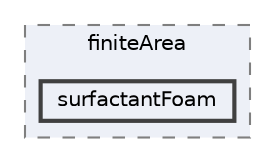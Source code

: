 digraph "applications/solvers/finiteArea/surfactantFoam"
{
 // LATEX_PDF_SIZE
  bgcolor="transparent";
  edge [fontname=Helvetica,fontsize=10,labelfontname=Helvetica,labelfontsize=10];
  node [fontname=Helvetica,fontsize=10,shape=box,height=0.2,width=0.4];
  compound=true
  subgraph clusterdir_8093b55327f00aa4ed58d387e2e10983 {
    graph [ bgcolor="#edf0f7", pencolor="grey50", label="finiteArea", fontname=Helvetica,fontsize=10 style="filled,dashed", URL="dir_8093b55327f00aa4ed58d387e2e10983.html",tooltip=""]
  dir_c88f667f77dea2fa18afd6316e3d4509 [label="surfactantFoam", fillcolor="#edf0f7", color="grey25", style="filled,bold", URL="dir_c88f667f77dea2fa18afd6316e3d4509.html",tooltip=""];
  }
}
